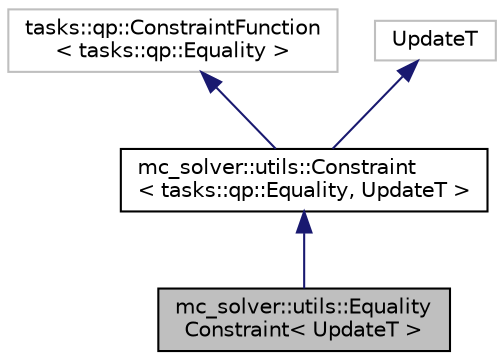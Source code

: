 digraph "mc_solver::utils::EqualityConstraint&lt; UpdateT &gt;"
{
 // INTERACTIVE_SVG=YES
 // LATEX_PDF_SIZE
  edge [fontname="Helvetica",fontsize="10",labelfontname="Helvetica",labelfontsize="10"];
  node [fontname="Helvetica",fontsize="10",shape=record];
  Node1 [label="mc_solver::utils::Equality\lConstraint\< UpdateT \>",height=0.2,width=0.4,color="black", fillcolor="grey75", style="filled", fontcolor="black",tooltip=" "];
  Node2 -> Node1 [dir="back",color="midnightblue",fontsize="10",style="solid",fontname="Helvetica"];
  Node2 [label="mc_solver::utils::Constraint\l\< tasks::qp::Equality, UpdateT \>",height=0.2,width=0.4,color="black", fillcolor="white", style="filled",URL="$structmc__solver_1_1utils_1_1Constraint.html",tooltip=" "];
  Node3 -> Node2 [dir="back",color="midnightblue",fontsize="10",style="solid",fontname="Helvetica"];
  Node3 [label="tasks::qp::ConstraintFunction\l\< tasks::qp::Equality \>",height=0.2,width=0.4,color="grey75", fillcolor="white", style="filled",tooltip=" "];
  Node4 -> Node2 [dir="back",color="midnightblue",fontsize="10",style="solid",fontname="Helvetica"];
  Node4 [label="UpdateT",height=0.2,width=0.4,color="grey75", fillcolor="white", style="filled",tooltip=" "];
}
